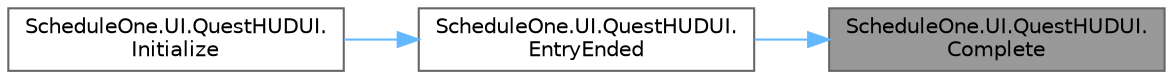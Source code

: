 digraph "ScheduleOne.UI.QuestHUDUI.Complete"
{
 // LATEX_PDF_SIZE
  bgcolor="transparent";
  edge [fontname=Helvetica,fontsize=10,labelfontname=Helvetica,labelfontsize=10];
  node [fontname=Helvetica,fontsize=10,shape=box,height=0.2,width=0.4];
  rankdir="RL";
  Node1 [id="Node000001",label="ScheduleOne.UI.QuestHUDUI.\lComplete",height=0.2,width=0.4,color="gray40", fillcolor="grey60", style="filled", fontcolor="black",tooltip=" "];
  Node1 -> Node2 [id="edge1_Node000001_Node000002",dir="back",color="steelblue1",style="solid",tooltip=" "];
  Node2 [id="Node000002",label="ScheduleOne.UI.QuestHUDUI.\lEntryEnded",height=0.2,width=0.4,color="grey40", fillcolor="white", style="filled",URL="$class_schedule_one_1_1_u_i_1_1_quest_h_u_d_u_i.html#a6a4d7c2ded55addfed12779fa6680742",tooltip=" "];
  Node2 -> Node3 [id="edge2_Node000002_Node000003",dir="back",color="steelblue1",style="solid",tooltip=" "];
  Node3 [id="Node000003",label="ScheduleOne.UI.QuestHUDUI.\lInitialize",height=0.2,width=0.4,color="grey40", fillcolor="white", style="filled",URL="$class_schedule_one_1_1_u_i_1_1_quest_h_u_d_u_i.html#a71e2c984471adb57680542fd8fa55df4",tooltip=" "];
}
